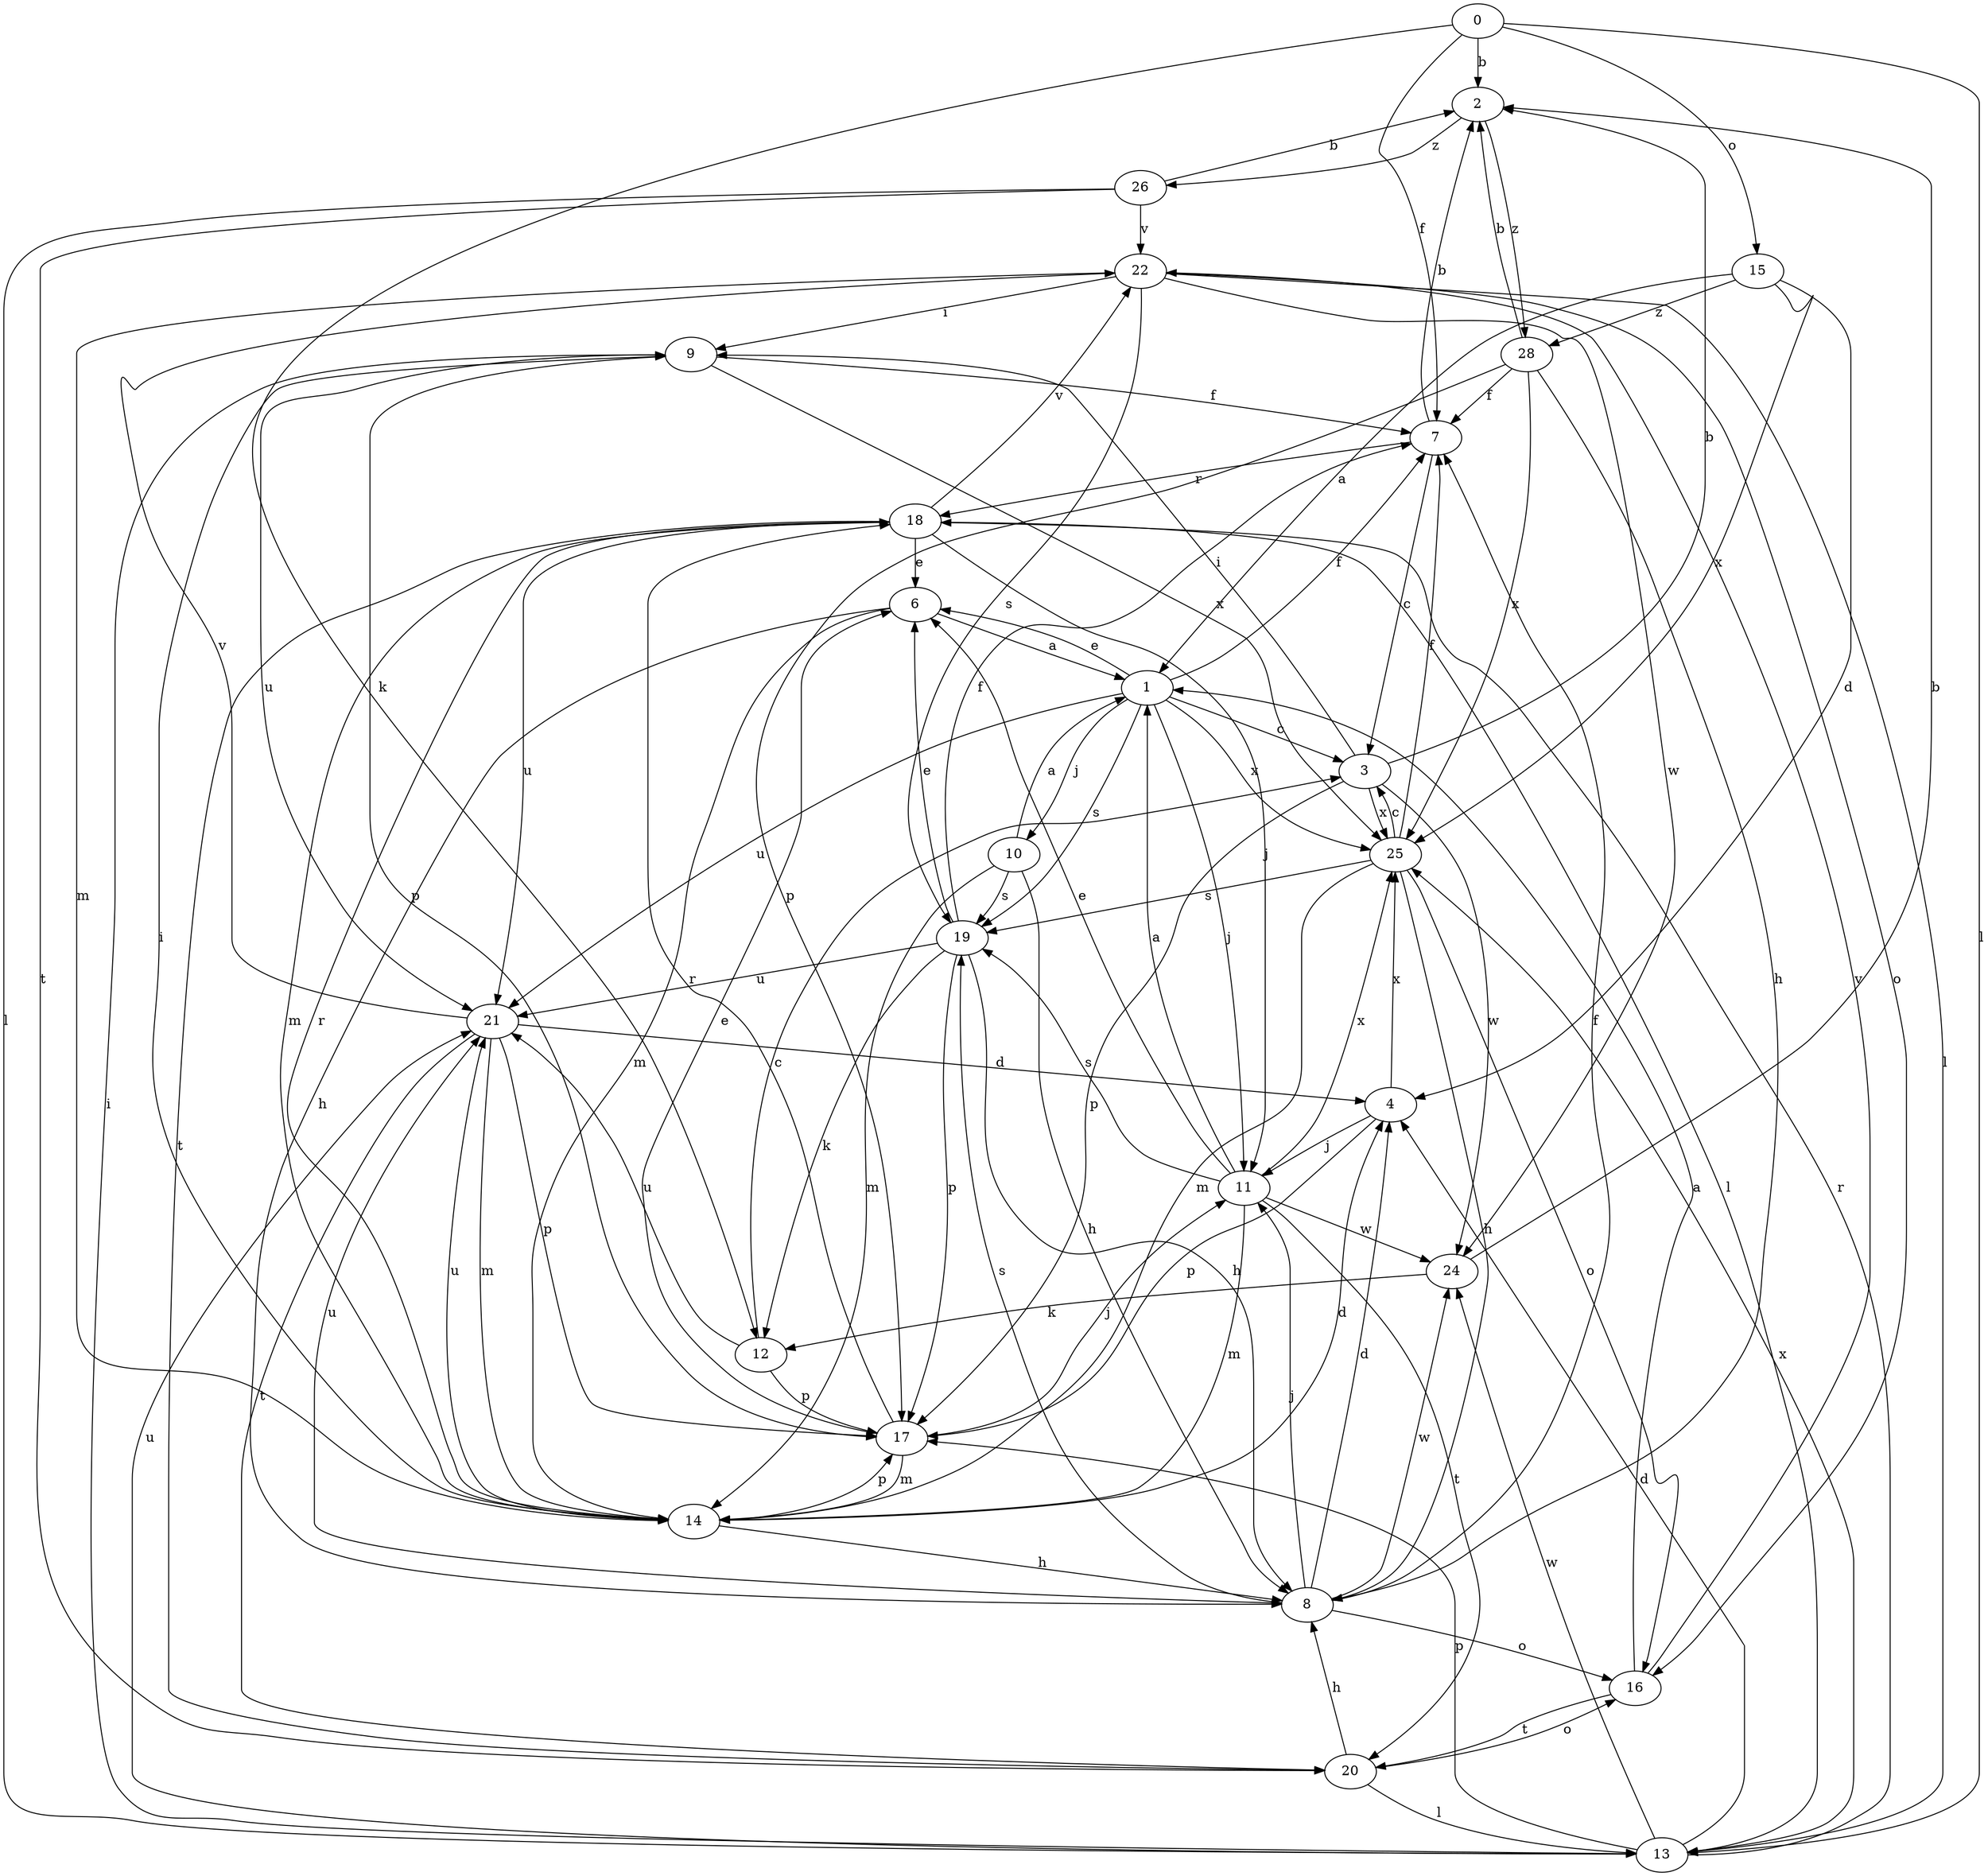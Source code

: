 strict digraph  {
0;
1;
2;
3;
4;
6;
7;
8;
9;
10;
11;
12;
13;
14;
15;
16;
17;
18;
19;
20;
21;
22;
24;
25;
26;
28;
0 -> 2  [label=b];
0 -> 7  [label=f];
0 -> 12  [label=k];
0 -> 13  [label=l];
0 -> 15  [label=o];
1 -> 3  [label=c];
1 -> 6  [label=e];
1 -> 7  [label=f];
1 -> 10  [label=j];
1 -> 11  [label=j];
1 -> 19  [label=s];
1 -> 21  [label=u];
1 -> 25  [label=x];
2 -> 26  [label=z];
2 -> 28  [label=z];
3 -> 2  [label=b];
3 -> 9  [label=i];
3 -> 17  [label=p];
3 -> 24  [label=w];
3 -> 25  [label=x];
4 -> 11  [label=j];
4 -> 17  [label=p];
4 -> 25  [label=x];
6 -> 1  [label=a];
6 -> 8  [label=h];
6 -> 14  [label=m];
7 -> 2  [label=b];
7 -> 3  [label=c];
7 -> 18  [label=r];
8 -> 4  [label=d];
8 -> 7  [label=f];
8 -> 11  [label=j];
8 -> 16  [label=o];
8 -> 19  [label=s];
8 -> 21  [label=u];
8 -> 24  [label=w];
9 -> 7  [label=f];
9 -> 17  [label=p];
9 -> 21  [label=u];
9 -> 25  [label=x];
10 -> 1  [label=a];
10 -> 8  [label=h];
10 -> 14  [label=m];
10 -> 19  [label=s];
11 -> 1  [label=a];
11 -> 6  [label=e];
11 -> 14  [label=m];
11 -> 19  [label=s];
11 -> 20  [label=t];
11 -> 24  [label=w];
11 -> 25  [label=x];
12 -> 3  [label=c];
12 -> 17  [label=p];
12 -> 21  [label=u];
13 -> 4  [label=d];
13 -> 9  [label=i];
13 -> 17  [label=p];
13 -> 18  [label=r];
13 -> 21  [label=u];
13 -> 24  [label=w];
13 -> 25  [label=x];
14 -> 4  [label=d];
14 -> 8  [label=h];
14 -> 9  [label=i];
14 -> 17  [label=p];
14 -> 18  [label=r];
14 -> 21  [label=u];
15 -> 1  [label=a];
15 -> 4  [label=d];
15 -> 25  [label=x];
15 -> 28  [label=z];
16 -> 1  [label=a];
16 -> 20  [label=t];
16 -> 22  [label=v];
17 -> 6  [label=e];
17 -> 11  [label=j];
17 -> 14  [label=m];
17 -> 18  [label=r];
18 -> 6  [label=e];
18 -> 11  [label=j];
18 -> 13  [label=l];
18 -> 14  [label=m];
18 -> 20  [label=t];
18 -> 21  [label=u];
18 -> 22  [label=v];
19 -> 6  [label=e];
19 -> 7  [label=f];
19 -> 8  [label=h];
19 -> 12  [label=k];
19 -> 17  [label=p];
19 -> 21  [label=u];
20 -> 8  [label=h];
20 -> 13  [label=l];
20 -> 16  [label=o];
21 -> 4  [label=d];
21 -> 14  [label=m];
21 -> 17  [label=p];
21 -> 20  [label=t];
21 -> 22  [label=v];
22 -> 9  [label=i];
22 -> 13  [label=l];
22 -> 14  [label=m];
22 -> 16  [label=o];
22 -> 19  [label=s];
22 -> 24  [label=w];
24 -> 2  [label=b];
24 -> 12  [label=k];
25 -> 3  [label=c];
25 -> 7  [label=f];
25 -> 8  [label=h];
25 -> 14  [label=m];
25 -> 16  [label=o];
25 -> 19  [label=s];
26 -> 2  [label=b];
26 -> 13  [label=l];
26 -> 20  [label=t];
26 -> 22  [label=v];
28 -> 2  [label=b];
28 -> 7  [label=f];
28 -> 8  [label=h];
28 -> 17  [label=p];
28 -> 25  [label=x];
}
